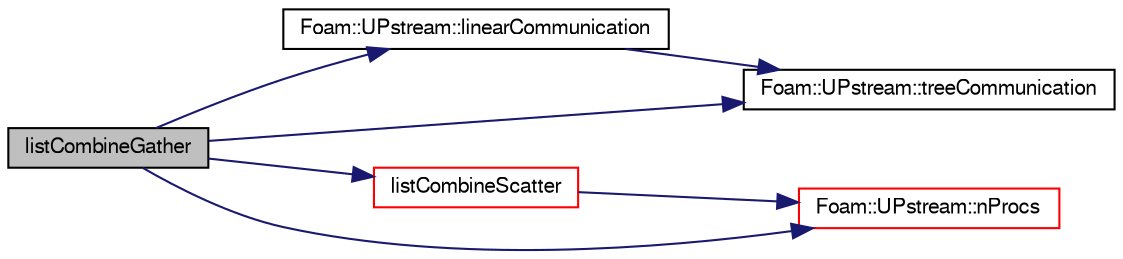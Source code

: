 digraph "listCombineGather"
{
  bgcolor="transparent";
  edge [fontname="FreeSans",fontsize="10",labelfontname="FreeSans",labelfontsize="10"];
  node [fontname="FreeSans",fontsize="10",shape=record];
  rankdir="LR";
  Node4072 [label="listCombineGather",height=0.2,width=0.4,color="black", fillcolor="grey75", style="filled", fontcolor="black"];
  Node4072 -> Node4073 [color="midnightblue",fontsize="10",style="solid",fontname="FreeSans"];
  Node4073 [label="Foam::UPstream::linearCommunication",height=0.2,width=0.4,color="black",URL="$a26270.html#af7ec282f2581c26d06e2375a17174591",tooltip="Communication schedule for linear all-to-master (proc 0) "];
  Node4073 -> Node4074 [color="midnightblue",fontsize="10",style="solid",fontname="FreeSans"];
  Node4074 [label="Foam::UPstream::treeCommunication",height=0.2,width=0.4,color="black",URL="$a26270.html#afaa38d3b4ac099268cc3081da637d147",tooltip="Communication schedule for tree all-to-master (proc 0) "];
  Node4072 -> Node4075 [color="midnightblue",fontsize="10",style="solid",fontname="FreeSans"];
  Node4075 [label="listCombineScatter",height=0.2,width=0.4,color="red",URL="$a26250.html#adfd4915b68ab7181dccb847976286e56",tooltip="Scatter data. Reverse of combineGather. "];
  Node4075 -> Node4076 [color="midnightblue",fontsize="10",style="solid",fontname="FreeSans"];
  Node4076 [label="Foam::UPstream::nProcs",height=0.2,width=0.4,color="red",URL="$a26270.html#aada0e04d8127eda8ee95be0772754a4f",tooltip="Number of processes in parallel run. "];
  Node4072 -> Node4076 [color="midnightblue",fontsize="10",style="solid",fontname="FreeSans"];
  Node4072 -> Node4074 [color="midnightblue",fontsize="10",style="solid",fontname="FreeSans"];
}
